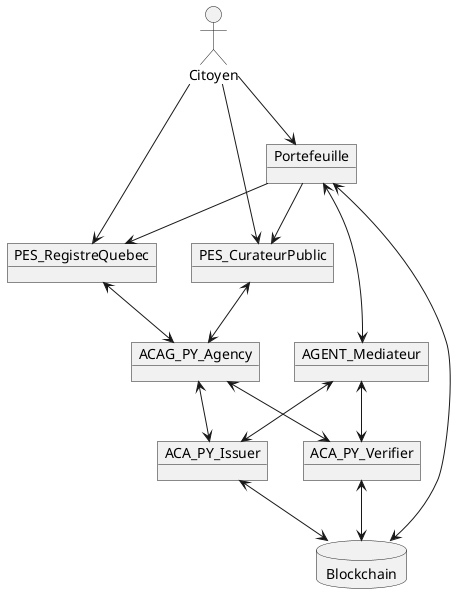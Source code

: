 @startuml

allow_mixing

actor Citoyen

object Portefeuille
object PES_RegistreQuebec
object PES_CurateurPublic
object ACAG_PY_Agency
object ACA_PY_Issuer
object ACA_PY_Verifier
object AGENT_Mediateur
database Blockchain

Citoyen -down-> Portefeuille
Citoyen -down-> PES_CurateurPublic
Citoyen -down-> PES_RegistreQuebec
Portefeuille -down-> PES_RegistreQuebec
Portefeuille -down-> PES_CurateurPublic
Portefeuille <-down-> AGENT_Mediateur
PES_CurateurPublic <-down-> ACAG_PY_Agency
ACAG_PY_Agency <-down-> ACA_PY_Verifier
PES_RegistreQuebec <-down-> ACAG_PY_Agency
ACAG_PY_Agency <-down-> ACA_PY_Issuer

ACA_PY_Issuer <-down-> Blockchain
ACA_PY_Verifier <-down-> Blockchain
Portefeuille <-down-> Blockchain

AGENT_Mediateur <-down-> ACA_PY_Verifier
AGENT_Mediateur <-down-> ACA_PY_Issuer

@enduml
